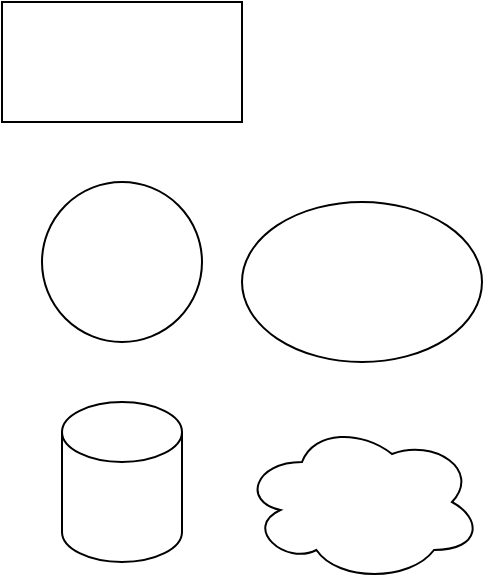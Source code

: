 <mxfile>
    <diagram id="URtIZI4QWDOLquL5xczS" name="Страница 1">
        <mxGraphModel dx="478" dy="1484" grid="1" gridSize="10" guides="1" tooltips="1" connect="1" arrows="1" fold="1" page="1" pageScale="1" pageWidth="827" pageHeight="1169" math="0" shadow="0">
            <root>
                <mxCell id="0"/>
                <mxCell id="1" parent="0"/>
                <mxCell id="2" value="" style="rounded=0;whiteSpace=wrap;html=1;" vertex="1" parent="1">
                    <mxGeometry x="120" y="-20" width="120" height="60" as="geometry"/>
                </mxCell>
                <mxCell id="3" value="" style="ellipse;whiteSpace=wrap;html=1;aspect=fixed;" vertex="1" parent="1">
                    <mxGeometry x="140" y="70" width="80" height="80" as="geometry"/>
                </mxCell>
                <mxCell id="4" value="" style="shape=cylinder3;whiteSpace=wrap;html=1;boundedLbl=1;backgroundOutline=1;size=15;" vertex="1" parent="1">
                    <mxGeometry x="150" y="180" width="60" height="80" as="geometry"/>
                </mxCell>
                <mxCell id="5" value="" style="ellipse;whiteSpace=wrap;html=1;" vertex="1" parent="1">
                    <mxGeometry x="240" y="80" width="120" height="80" as="geometry"/>
                </mxCell>
                <mxCell id="6" value="" style="ellipse;shape=cloud;whiteSpace=wrap;html=1;" vertex="1" parent="1">
                    <mxGeometry x="240" y="190" width="120" height="80" as="geometry"/>
                </mxCell>
            </root>
        </mxGraphModel>
    </diagram>
</mxfile>